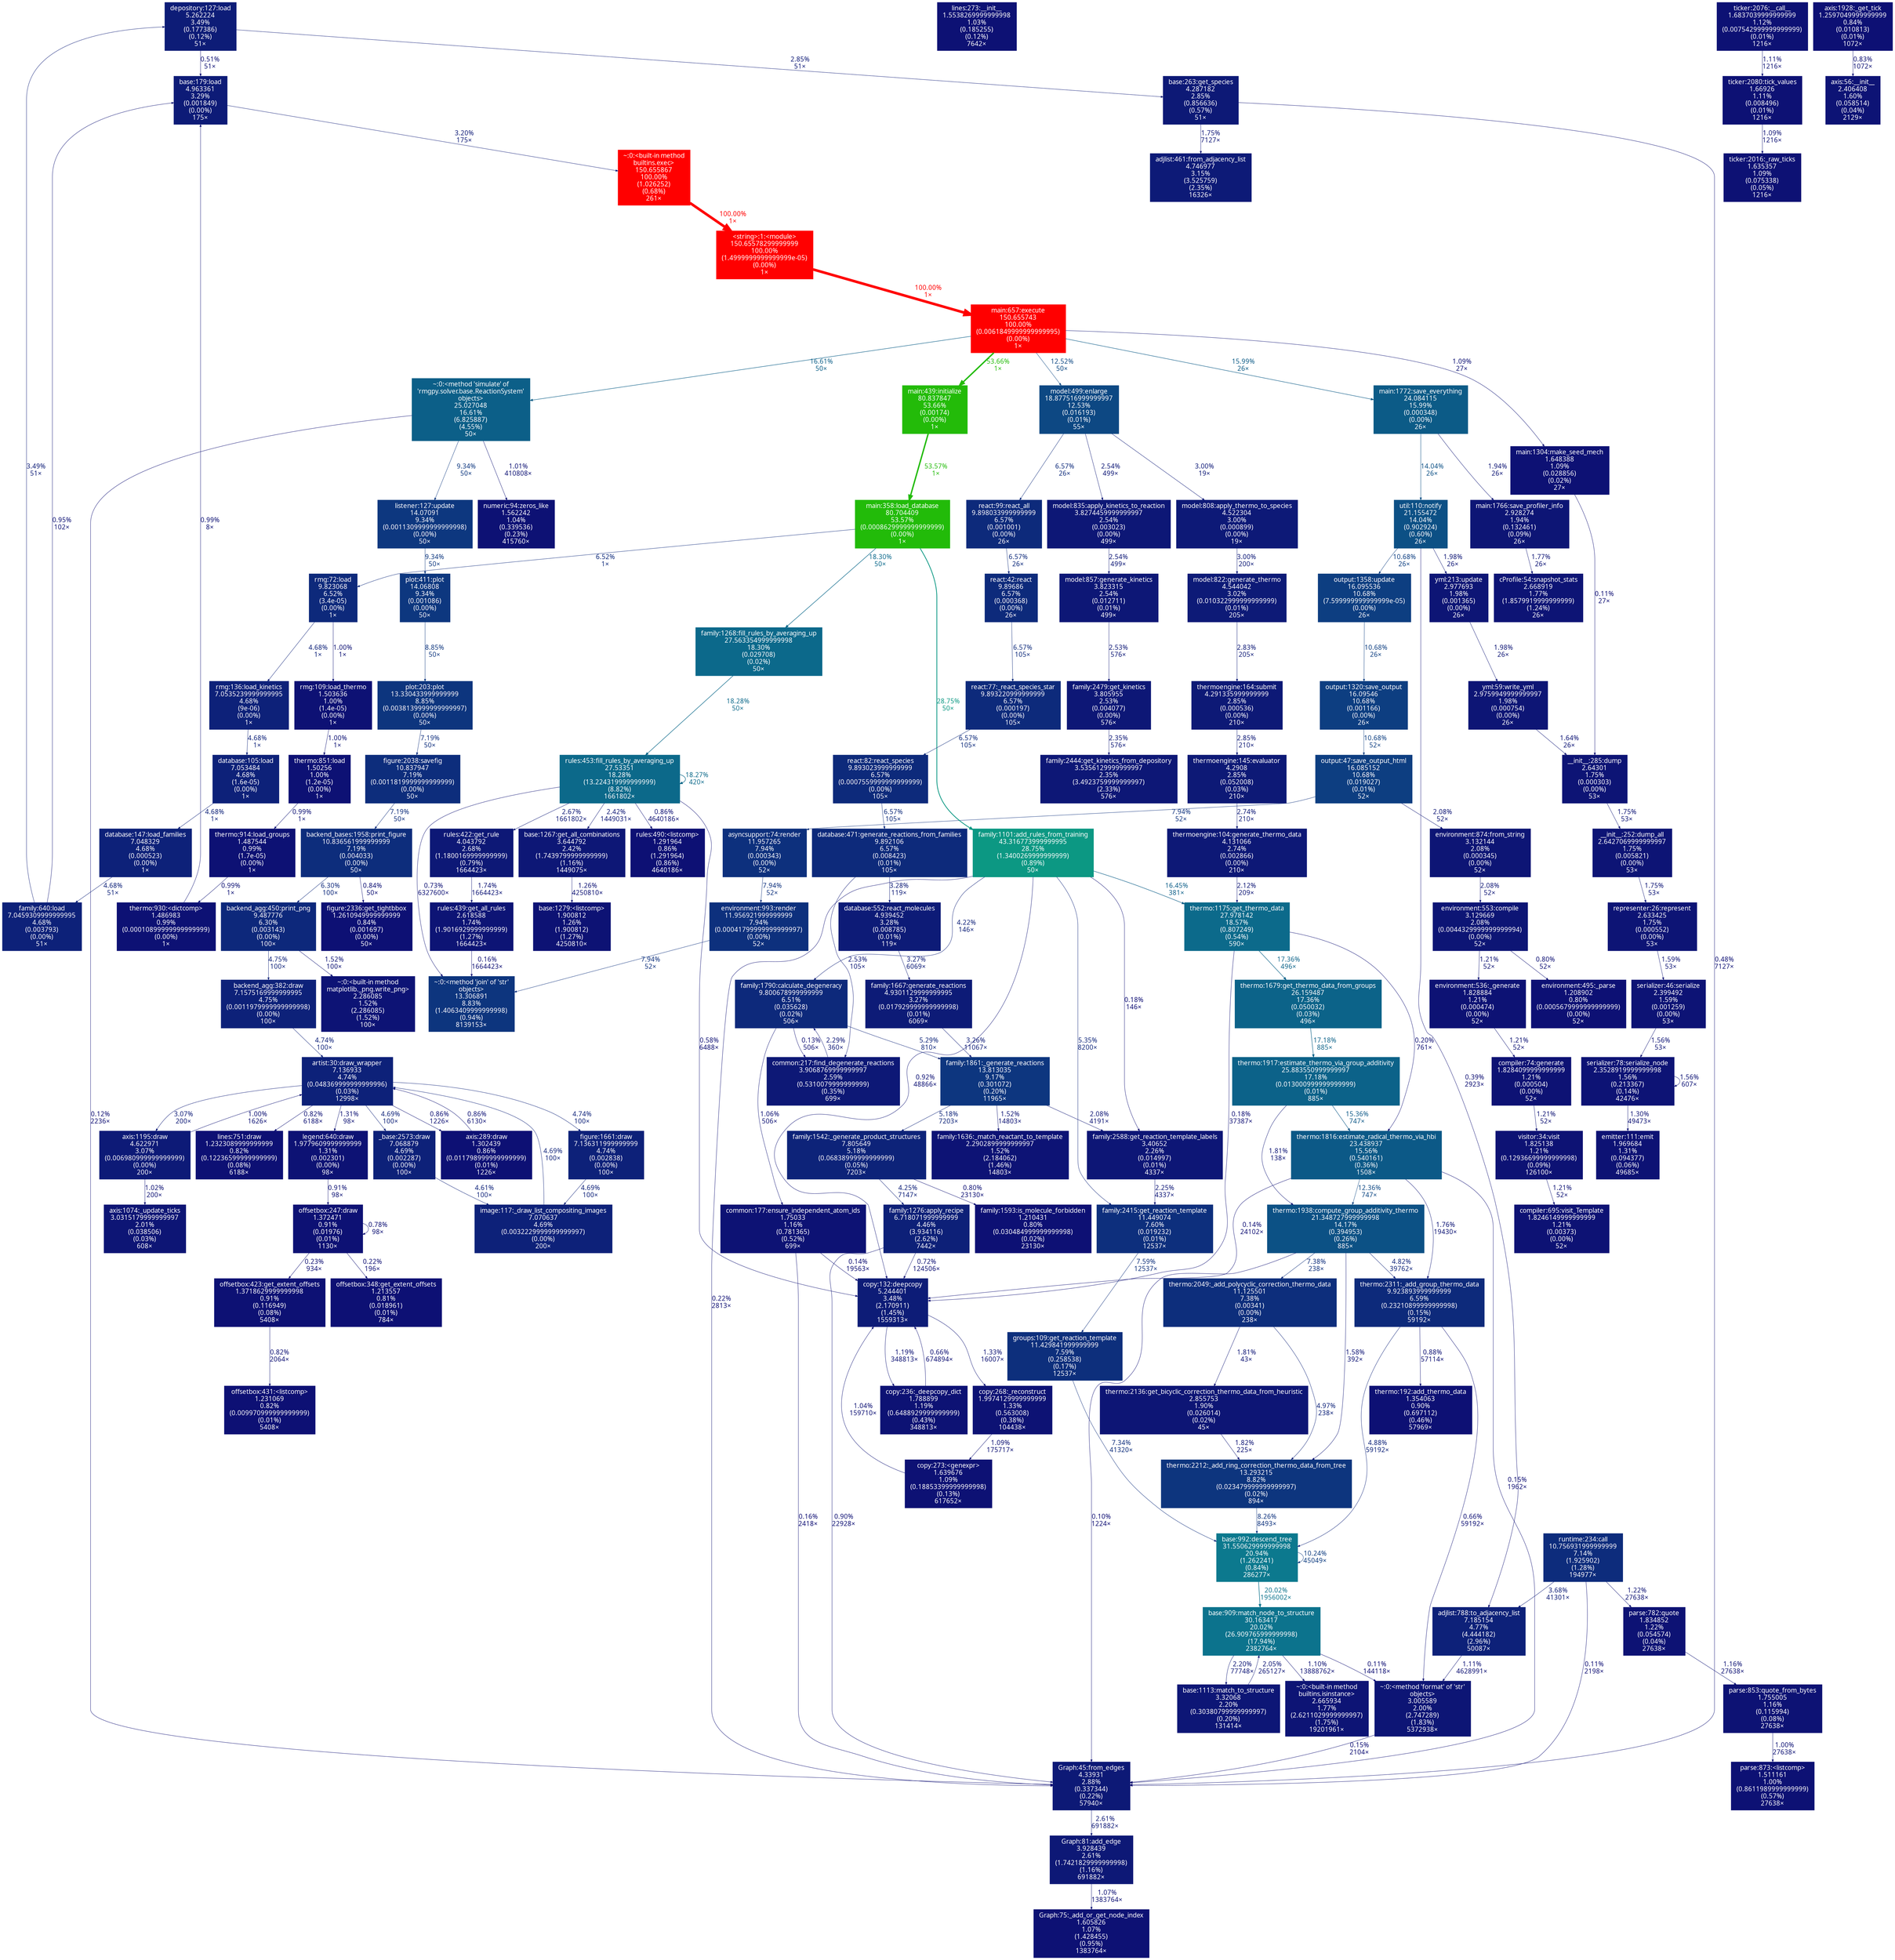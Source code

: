 digraph {
	graph [fontname=ArialMT, nodesep=0.125, ranksep=0.25];
	node [fontcolor=white, fontname=ArialMT, height=0, shape=box, style=filled, width=0];
	edge [fontname=ArialMT];
	8 [color="#0d357e", fontcolor="#ffffff", fontsize="10.00", label="thermo:2212:_add_ring_correction_thermo_data_from_tree\n13.293215\n8.82%\n(0.023479999999999997)\n(0.02%)\n894×", tooltip="/home/ampayne/RMG/RMG-Py/rmgpy/data/thermo.py"];
	8 -> 748 [arrowsize="0.35", color="#0d327d", fontcolor="#0d327d", fontsize="10.00", label="8.26%\n8493×", labeldistance="0.50", penwidth="0.50"];
	9 [color="#0d2a7b", fontcolor="#ffffff", fontsize="10.00", label="thermo:2311:_add_group_thermo_data\n9.923893999999999\n6.59%\n(0.23210899999999998)\n(0.15%)\n59192×", tooltip="/home/ampayne/RMG/RMG-Py/rmgpy/data/thermo.py"];
	9 -> 320 [arrowsize="0.35", color="#0d1074", fontcolor="#0d1074", fontsize="10.00", label="0.88%\n57114×", labeldistance="0.50", penwidth="0.50"];
	9 -> 748 [arrowsize="0.35", color="#0d2279", fontcolor="#0d2279", fontsize="10.00", label="4.88%\n59192×", labeldistance="0.50", penwidth="0.50"];
	9 -> 958 [arrowsize="0.35", color="#0d0f74", fontcolor="#0d0f74", fontsize="10.00", label="0.66%\n59192×", labeldistance="0.50", penwidth="0.50"];
	10 [color="#0d1c77", fontcolor="#ffffff", fontsize="10.00", label="depository:127:load\n5.262224\n3.49%\n(0.177386)\n(0.12%)\n51×", tooltip="/home/ampayne/RMG/RMG-Py/rmgpy/data/kinetics/depository.py"];
	10 -> 45 [arrowsize="0.35", color="#0d0f73", fontcolor="#0d0f73", fontsize="10.00", label="0.51%\n51×", labeldistance="0.50", penwidth="0.50"];
	10 -> 80 [arrowsize="0.35", color="#0d1976", fontcolor="#0d1976", fontsize="10.00", label="2.85%\n51×", labeldistance="0.50", penwidth="0.50"];
	12 [color="#0c9883", fontcolor="#ffffff", fontsize="10.00", label="family:1101:add_rules_from_training\n43.316773999999995\n28.75%\n(1.3400269999999999)\n(0.89%)\n50×", tooltip="/home/ampayne/RMG/RMG-Py/rmgpy/data/kinetics/family.py"];
	12 -> 387 [arrowsize="0.35", color="#0d1174", fontcolor="#0d1174", fontsize="10.00", label="0.92%\n48866×", labeldistance="0.50", penwidth="0.50"];
	12 -> 715 [arrowsize="0.41", color="#0c5e88", fontcolor="#0c5e88", fontsize="10.00", label="16.45%\n381×", labeldistance="0.66", penwidth="0.66"];
	12 -> 725 [arrowsize="0.35", color="#0d1f78", fontcolor="#0d1f78", fontsize="10.00", label="4.22%\n146×", labeldistance="0.50", penwidth="0.50"];
	12 -> 1097 [arrowsize="0.35", color="#0d0d73", fontcolor="#0d0d73", fontsize="10.00", label="0.18%\n146×", labeldistance="0.50", penwidth="0.50"];
	12 -> 2370 [arrowsize="0.35", color="#0d247a", fontcolor="#0d247a", fontsize="10.00", label="5.35%\n8200×", labeldistance="0.50", penwidth="0.50"];
	12 -> 2531 [arrowsize="0.35", color="#0d0e73", fontcolor="#0d0e73", fontsize="10.00", label="0.22%\n2813×", labeldistance="0.50", penwidth="0.50"];
	13 [color="#0d1776", fontcolor="#ffffff", fontsize="10.00", label="family:2444:get_kinetics_from_depository\n3.5356129999999997\n2.35%\n(3.4923759999999997)\n(2.33%)\n576×", tooltip="/home/ampayne/RMG/RMG-Py/rmgpy/data/kinetics/family.py"];
	21 [color="#0d2179", fontcolor="#ffffff", fontsize="10.00", label="family:640:load\n7.0459309999999995\n4.68%\n(0.003793)\n(0.00%)\n51×", tooltip="/home/ampayne/RMG/RMG-Py/rmgpy/data/kinetics/family.py"];
	21 -> 10 [arrowsize="0.35", color="#0d1c77", fontcolor="#0d1c77", fontsize="10.00", label="3.49%\n51×", labeldistance="0.50", penwidth="0.50"];
	21 -> 45 [arrowsize="0.35", color="#0d1174", fontcolor="#0d1174", fontsize="10.00", label="0.95%\n102×", labeldistance="0.50", penwidth="0.50"];
	27 [color="#0d1274", fontcolor="#ffffff", fontsize="10.00", label="compiler:74:generate\n1.8284099999999999\n1.21%\n(0.000504)\n(0.00%)\n52×", tooltip="/home/ampayne/anaconda2/envs/rmg_env/lib/python3.7/site-packages/jinja2/compiler.py"];
	27 -> 1194 [arrowsize="0.35", color="#0d1274", fontcolor="#0d1274", fontsize="10.00", label="1.21%\n52×", labeldistance="0.50", penwidth="0.50"];
	31 [color="#0d3e81", fontcolor="#ffffff", fontsize="10.00", label="output:47:save_output_html\n16.085152\n10.68%\n(0.019027)\n(0.01%)\n52×", tooltip="/home/ampayne/RMG/RMG-Py/rmgpy/rmg/output.py"];
	31 -> 1169 [arrowsize="0.35", color="#0d307d", fontcolor="#0d307d", fontsize="10.00", label="7.94%\n52×", labeldistance="0.50", penwidth="0.50"];
	31 -> 1314 [arrowsize="0.35", color="#0d1575", fontcolor="#0d1575", fontsize="10.00", label="2.08%\n52×", labeldistance="0.50", penwidth="0.50"];
	45 [color="#0d1b77", fontcolor="#ffffff", fontsize="10.00", label="base:179:load\n4.963361\n3.29%\n(0.001849)\n(0.00%)\n175×", tooltip="/home/ampayne/RMG/RMG-Py/rmgpy/data/base.py"];
	45 -> 347 [arrowsize="0.35", color="#0d1a77", fontcolor="#0d1a77", fontsize="10.00", label="3.20%\n175×", labeldistance="0.50", penwidth="0.50"];
	76 [color="#0d1575", fontcolor="#ffffff", fontsize="10.00", label="yml:59:write_yml\n2.9759949999999997\n1.98%\n(0.000754)\n(0.00%)\n26×", tooltip="/home/ampayne/RMG/RMG-Py/rmgpy/yml.py"];
	76 -> 2663 [arrowsize="0.35", color="#0d1475", fontcolor="#0d1475", fontsize="10.00", label="1.64%\n26×", labeldistance="0.50", penwidth="0.50"];
	80 [color="#0d1976", fontcolor="#ffffff", fontsize="10.00", label="base:263:get_species\n4.287182\n2.85%\n(0.856636)\n(0.57%)\n51×", tooltip="/home/ampayne/RMG/RMG-Py/rmgpy/data/base.py"];
	80 -> 150 [arrowsize="0.35", color="#0d1475", fontcolor="#0d1475", fontsize="10.00", label="1.75%\n7127×", labeldistance="0.50", penwidth="0.50"];
	80 -> 2531 [arrowsize="0.35", color="#0d0f73", fontcolor="#0d0f73", fontsize="10.00", label="0.48%\n7127×", labeldistance="0.50", penwidth="0.50"];
	83 [color="#0d1575", fontcolor="#ffffff", fontsize="10.00", label="main:1766:save_profiler_info\n2.928274\n1.94%\n(0.132461)\n(0.09%)\n26×", tooltip="/home/ampayne/RMG/RMG-Py/rmgpy/rmg/main.py"];
	83 -> 436 [arrowsize="0.35", color="#0d1475", fontcolor="#0d1475", fontsize="10.00", label="1.77%\n26×", labeldistance="0.50", penwidth="0.50"];
	86 [color="#0d1174", fontcolor="#ffffff", fontsize="10.00", label="main:1304:make_seed_mech\n1.648388\n1.09%\n(0.028856)\n(0.02%)\n27×", tooltip="/home/ampayne/RMG/RMG-Py/rmgpy/rmg/main.py"];
	86 -> 2663 [arrowsize="0.35", color="#0d0d73", fontcolor="#0d0d73", fontsize="10.00", label="0.11%\n27×", labeldistance="0.50", penwidth="0.50"];
	109 [color="#23bb09", fontcolor="#ffffff", fontsize="10.00", label="main:439:initialize\n80.837847\n53.66%\n(0.00174)\n(0.00%)\n1×", tooltip="/home/ampayne/RMG/RMG-Py/rmgpy/rmg/main.py"];
	109 -> 765 [arrowsize="0.73", color="#22bb09", fontcolor="#22bb09", fontsize="10.00", label="53.57%\n1×", labeldistance="2.14", penwidth="2.14"];
	110 [color="#0c5b87", fontcolor="#ffffff", fontsize="10.00", label="main:1772:save_everything\n24.084115\n15.99%\n(0.000348)\n(0.00%)\n26×", tooltip="/home/ampayne/RMG/RMG-Py/rmgpy/rmg/main.py"];
	110 -> 83 [arrowsize="0.35", color="#0d1575", fontcolor="#0d1575", fontsize="10.00", label="1.94%\n26×", labeldistance="0.50", penwidth="0.50"];
	110 -> 1475 [arrowsize="0.37", color="#0c5085", fontcolor="#0c5085", fontsize="10.00", label="14.04%\n26×", labeldistance="0.56", penwidth="0.56"];
	150 [color="#0d1a77", fontcolor="#ffffff", fontsize="10.00", label="adjlist:461:from_adjacency_list\n4.746977\n3.15%\n(3.525759)\n(2.35%)\n16326×", tooltip="/home/ampayne/RMG/RMG-Py/rmgpy/molecule/adjlist.py"];
	190 [color="#0d2179", fontcolor="#ffffff", fontsize="10.00", label="database:147:load_families\n7.048329\n4.68%\n(0.000523)\n(0.00%)\n1×", tooltip="/home/ampayne/RMG/RMG-Py/rmgpy/data/kinetics/database.py"];
	190 -> 21 [arrowsize="0.35", color="#0d2179", fontcolor="#0d2179", fontsize="10.00", label="4.68%\n51×", labeldistance="0.50", penwidth="0.50"];
	304 [color="#0d2f7c", fontcolor="#ffffff", fontsize="10.00", label="groups:109:get_reaction_template\n11.429841999999999\n7.59%\n(0.258538)\n(0.17%)\n12537×", tooltip="/home/ampayne/RMG/RMG-Py/rmgpy/data/kinetics/groups.py"];
	304 -> 748 [arrowsize="0.35", color="#0d2d7c", fontcolor="#0d2d7c", fontsize="10.00", label="7.34%\n41320×", labeldistance="0.50", penwidth="0.50"];
	318 [color="#0d2179", fontcolor="#ffffff", fontsize="10.00", label="image:117:_draw_list_compositing_images\n7.070637\n4.69%\n(0.0032229999999999997)\n(0.00%)\n200×", tooltip="/home/ampayne/anaconda2/envs/rmg_env/lib/python3.7/site-packages/matplotlib/image.py"];
	318 -> 1672 [arrowsize="0.35", color="#0d2179", fontcolor="#0d2179", fontsize="10.00", label="4.69%\n100×", labeldistance="0.50", penwidth="0.50"];
	320 [color="#0d1074", fontcolor="#ffffff", fontsize="10.00", label="thermo:192:add_thermo_data\n1.354063\n0.90%\n(0.697112)\n(0.46%)\n57969×", tooltip="/home/ampayne/RMG/RMG-Py/rmgpy/data/thermo.py"];
	322 [color="#0d2078", fontcolor="#ffffff", fontsize="10.00", label="family:1276:apply_recipe\n6.718071999999999\n4.46%\n(3.934116)\n(2.62%)\n7442×", tooltip="/home/ampayne/RMG/RMG-Py/rmgpy/data/kinetics/family.py"];
	322 -> 387 [arrowsize="0.35", color="#0d1074", fontcolor="#0d1074", fontsize="10.00", label="0.72%\n124506×", labeldistance="0.50", penwidth="0.50"];
	322 -> 2531 [arrowsize="0.35", color="#0d1074", fontcolor="#0d1074", fontsize="10.00", label="0.90%\n22928×", labeldistance="0.50", penwidth="0.50"];
	324 [color="#0d2179", fontcolor="#ffffff", fontsize="10.00", label="adjlist:788:to_adjacency_list\n7.185154\n4.77%\n(4.444182)\n(2.96%)\n50087×", tooltip="/home/ampayne/RMG/RMG-Py/rmgpy/molecule/adjlist.py"];
	324 -> 958 [arrowsize="0.35", color="#0d1174", fontcolor="#0d1174", fontsize="10.00", label="1.11%\n4628991×", labeldistance="0.50", penwidth="0.50"];
	330 [color="#ff0000", fontcolor="#ffffff", fontsize="10.00", label="main:657:execute\n150.655743\n100.00%\n(0.0061849999999999995)\n(0.00%)\n1×", tooltip="/home/ampayne/RMG/RMG-Py/rmgpy/rmg/main.py"];
	330 -> 86 [arrowsize="0.35", color="#0d1174", fontcolor="#0d1174", fontsize="10.00", label="1.09%\n27×", labeldistance="0.50", penwidth="0.50"];
	330 -> 109 [arrowsize="0.73", color="#23bb09", fontcolor="#23bb09", fontsize="10.00", label="53.66%\n1×", labeldistance="2.15", penwidth="2.15"];
	330 -> 110 [arrowsize="0.40", color="#0c5b87", fontcolor="#0c5b87", fontsize="10.00", label="15.99%\n26×", labeldistance="0.64", penwidth="0.64"];
	330 -> 553 [arrowsize="0.35", color="#0d4883", fontcolor="#0d4883", fontsize="10.00", label="12.52%\n50×", labeldistance="0.50", penwidth="0.50"];
	330 -> 1511 [arrowsize="0.41", color="#0c5f88", fontcolor="#0c5f88", fontsize="10.00", label="16.61%\n50×", labeldistance="0.66", penwidth="0.66"];
	347 [color="#ff0000", fontcolor="#ffffff", fontsize="10.00", label="~:0:<built-in method\nbuiltins.exec>\n150.655867\n100.00%\n(1.026252)\n(0.68%)\n261×", tooltip="~"];
	347 -> 1155 [arrowsize="1.00", color="#ff0000", fontcolor="#ff0000", fontsize="10.00", label="100.00%\n1×", labeldistance="4.00", penwidth="4.00"];
	353 [color="#0d2c7c", fontcolor="#ffffff", fontsize="10.00", label="runtime:234:call\n10.756931999999999\n7.14%\n(1.925902)\n(1.28%)\n194977×", tooltip="/home/ampayne/anaconda2/envs/rmg_env/lib/python3.7/site-packages/jinja2/runtime.py"];
	353 -> 324 [arrowsize="0.35", color="#0d1c77", fontcolor="#0d1c77", fontsize="10.00", label="3.68%\n41301×", labeldistance="0.50", penwidth="0.50"];
	353 -> 587 [arrowsize="0.35", color="#0d1274", fontcolor="#0d1274", fontsize="10.00", label="1.22%\n27638×", labeldistance="0.50", penwidth="0.50"];
	353 -> 2531 [arrowsize="0.35", color="#0d0d73", fontcolor="#0d0d73", fontsize="10.00", label="0.11%\n2198×", labeldistance="0.50", penwidth="0.50"];
	370 [color="#0d2d7c", fontcolor="#ffffff", fontsize="10.00", label="backend_bases:1958:print_figure\n10.836561999999999\n7.19%\n(0.004033)\n(0.00%)\n50×", tooltip="/home/ampayne/anaconda2/envs/rmg_env/lib/python3.7/site-packages/matplotlib/backend_bases.py"];
	370 -> 676 [arrowsize="0.35", color="#0d1074", fontcolor="#0d1074", fontsize="10.00", label="0.84%\n50×", labeldistance="0.50", penwidth="0.50"];
	370 -> 1355 [arrowsize="0.35", color="#0d287b", fontcolor="#0d287b", fontsize="10.00", label="6.30%\n100×", labeldistance="0.50", penwidth="0.50"];
	387 [color="#0d1c77", fontcolor="#ffffff", fontsize="10.00", label="copy:132:deepcopy\n5.244401\n3.48%\n(2.170911)\n(1.45%)\n1559313×", tooltip="/home/ampayne/anaconda2/envs/rmg_env/lib/python3.7/copy.py"];
	387 -> 414 [arrowsize="0.35", color="#0d1274", fontcolor="#0d1274", fontsize="10.00", label="1.33%\n16007×", labeldistance="0.50", penwidth="0.50"];
	387 -> 439 [arrowsize="0.35", color="#0d1274", fontcolor="#0d1274", fontsize="10.00", label="1.19%\n348813×", labeldistance="0.50", penwidth="0.50"];
	397 [color="#0d2179", fontcolor="#ffffff", fontsize="10.00", label="figure:1661:draw\n7.136311999999999\n4.74%\n(0.002838)\n(0.00%)\n100×", tooltip="/home/ampayne/anaconda2/envs/rmg_env/lib/python3.7/site-packages/matplotlib/figure.py"];
	397 -> 318 [arrowsize="0.35", color="#0d2179", fontcolor="#0d2179", fontsize="10.00", label="4.69%\n100×", labeldistance="0.50", penwidth="0.50"];
	406 [color="#0d1776", fontcolor="#ffffff", fontsize="10.00", label="model:835:apply_kinetics_to_reaction\n3.8274459999999997\n2.54%\n(0.003023)\n(0.00%)\n499×", tooltip="/home/ampayne/RMG/RMG-Py/rmgpy/rmg/model.py"];
	406 -> 407 [arrowsize="0.35", color="#0d1776", fontcolor="#0d1776", fontsize="10.00", label="2.54%\n499×", labeldistance="0.50", penwidth="0.50"];
	407 [color="#0d1776", fontcolor="#ffffff", fontsize="10.00", label="model:857:generate_kinetics\n3.823315\n2.54%\n(0.012711)\n(0.01%)\n499×", tooltip="/home/ampayne/RMG/RMG-Py/rmgpy/rmg/model.py"];
	407 -> 727 [arrowsize="0.35", color="#0d1776", fontcolor="#0d1776", fontsize="10.00", label="2.53%\n576×", labeldistance="0.50", penwidth="0.50"];
	414 [color="#0d1274", fontcolor="#ffffff", fontsize="10.00", label="copy:268:_reconstruct\n1.9974129999999999\n1.33%\n(0.563008)\n(0.38%)\n104438×", tooltip="/home/ampayne/anaconda2/envs/rmg_env/lib/python3.7/copy.py"];
	414 -> 2818 [arrowsize="0.35", color="#0d1174", fontcolor="#0d1174", fontsize="10.00", label="1.09%\n175717×", labeldistance="0.50", penwidth="0.50"];
	436 [color="#0d1475", fontcolor="#ffffff", fontsize="10.00", label="cProfile:54:snapshot_stats\n2.668919\n1.77%\n(1.8579919999999999)\n(1.24%)\n26×", tooltip="/home/ampayne/anaconda2/envs/rmg_env/lib/python3.7/cProfile.py"];
	439 [color="#0d1274", fontcolor="#ffffff", fontsize="10.00", label="copy:236:_deepcopy_dict\n1.788899\n1.19%\n(0.6488929999999999)\n(0.43%)\n348813×", tooltip="/home/ampayne/anaconda2/envs/rmg_env/lib/python3.7/copy.py"];
	439 -> 387 [arrowsize="0.35", color="#0d0f74", fontcolor="#0d0f74", fontsize="10.00", label="0.66%\n674894×", labeldistance="0.50", penwidth="0.50"];
	442 [color="#0d1475", fontcolor="#ffffff", fontsize="10.00", label="~:0:<built-in method\nbuiltins.isinstance>\n2.665934\n1.77%\n(2.6211029999999997)\n(1.75%)\n19201961×", tooltip="~"];
	444 [color="#0d1575", fontcolor="#ffffff", fontsize="10.00", label="environment:553:compile\n3.129669\n2.08%\n(0.0044329999999999994)\n(0.00%)\n52×", tooltip="/home/ampayne/anaconda2/envs/rmg_env/lib/python3.7/site-packages/jinja2/environment.py"];
	444 -> 1191 [arrowsize="0.35", color="#0d1074", fontcolor="#0d1074", fontsize="10.00", label="0.80%\n52×", labeldistance="0.50", penwidth="0.50"];
	444 -> 1199 [arrowsize="0.35", color="#0d1274", fontcolor="#0d1274", fontsize="10.00", label="1.21%\n52×", labeldistance="0.50", penwidth="0.50"];
	494 [color="#0d1174", fontcolor="#ffffff", fontsize="10.00", label="lines:273:__init__\n1.5538269999999998\n1.03%\n(0.185255)\n(0.12%)\n7642×", tooltip="/home/ampayne/anaconda2/envs/rmg_env/lib/python3.7/site-packages/matplotlib/lines.py"];
	495 [color="#0d1074", fontcolor="#ffffff", fontsize="10.00", label="lines:751:draw\n1.2323089999999999\n0.82%\n(0.12236599999999999)\n(0.08%)\n6188×", tooltip="/home/ampayne/anaconda2/envs/rmg_env/lib/python3.7/site-packages/matplotlib/lines.py"];
	523 [color="#0c5987", fontcolor="#ffffff", fontsize="10.00", label="thermo:1816:estimate_radical_thermo_via_hbi\n23.438937\n15.56%\n(0.540161)\n(0.36%)\n1508×", tooltip="/home/ampayne/RMG/RMG-Py/rmgpy/data/thermo.py"];
	523 -> 9 [arrowsize="0.35", color="#0d1475", fontcolor="#0d1475", fontsize="10.00", label="1.76%\n19430×", labeldistance="0.50", penwidth="0.50"];
	523 -> 387 [arrowsize="0.35", color="#0d0d73", fontcolor="#0d0d73", fontsize="10.00", label="0.14%\n24102×", labeldistance="0.50", penwidth="0.50"];
	523 -> 2346 [arrowsize="0.35", color="#0d4783", fontcolor="#0d4783", fontsize="10.00", label="12.36%\n747×", labeldistance="0.50", penwidth="0.50"];
	523 -> 2531 [arrowsize="0.35", color="#0d0d73", fontcolor="#0d0d73", fontsize="10.00", label="0.15%\n1962×", labeldistance="0.50", penwidth="0.50"];
	530 [color="#0d1375", fontcolor="#ffffff", fontsize="10.00", label="family:1636:_match_reactant_to_template\n2.2902899999999997\n1.52%\n(2.184062)\n(1.46%)\n14803×", tooltip="/home/ampayne/RMG/RMG-Py/rmgpy/data/kinetics/family.py"];
	532 [color="#0d367f", fontcolor="#ffffff", fontsize="10.00", label="family:1861:_generate_reactions\n13.813035\n9.17%\n(0.301072)\n(0.20%)\n11965×", tooltip="/home/ampayne/RMG/RMG-Py/rmgpy/data/kinetics/family.py"];
	532 -> 530 [arrowsize="0.35", color="#0d1375", fontcolor="#0d1375", fontsize="10.00", label="1.52%\n14803×", labeldistance="0.50", penwidth="0.50"];
	532 -> 1051 [arrowsize="0.35", color="#0d2379", fontcolor="#0d2379", fontsize="10.00", label="5.18%\n7203×", labeldistance="0.50", penwidth="0.50"];
	532 -> 1097 [arrowsize="0.35", color="#0d1575", fontcolor="#0d1575", fontsize="10.00", label="2.08%\n4191×", labeldistance="0.50", penwidth="0.50"];
	535 [color="#0d2a7b", fontcolor="#ffffff", fontsize="10.00", label="database:471:generate_reactions_from_families\n9.892106\n6.57%\n(0.008423)\n(0.01%)\n105×", tooltip="/home/ampayne/RMG/RMG-Py/rmgpy/data/kinetics/database.py"];
	535 -> 733 [arrowsize="0.35", color="#0d1776", fontcolor="#0d1776", fontsize="10.00", label="2.53%\n105×", labeldistance="0.50", penwidth="0.50"];
	535 -> 1053 [arrowsize="0.35", color="#0d1b77", fontcolor="#0d1b77", fontsize="10.00", label="3.28%\n119×", labeldistance="0.50", penwidth="0.50"];
	540 [color="#0c738d", fontcolor="#ffffff", fontsize="10.00", label="base:909:match_node_to_structure\n30.163417\n20.02%\n(26.909765999999998)\n(17.94%)\n2382764×", tooltip="/home/ampayne/RMG/RMG-Py/rmgpy/data/base.py"];
	540 -> 442 [arrowsize="0.35", color="#0d1174", fontcolor="#0d1174", fontsize="10.00", label="1.10%\n13888762×", labeldistance="0.50", penwidth="0.50"];
	540 -> 541 [arrowsize="0.35", color="#0d1676", fontcolor="#0d1676", fontsize="10.00", label="2.20%\n77748×", labeldistance="0.50", penwidth="0.50"];
	540 -> 958 [arrowsize="0.35", color="#0d0d73", fontcolor="#0d0d73", fontsize="10.00", label="0.11%\n144118×", labeldistance="0.50", penwidth="0.50"];
	541 [color="#0d1676", fontcolor="#ffffff", fontsize="10.00", label="base:1113:match_to_structure\n3.32068\n2.20%\n(0.30380799999999997)\n(0.20%)\n131414×", tooltip="/home/ampayne/RMG/RMG-Py/rmgpy/data/base.py"];
	541 -> 540 [arrowsize="0.35", color="#0d1575", fontcolor="#0d1575", fontsize="10.00", label="2.05%\n265127×", labeldistance="0.50", penwidth="0.50"];
	553 [color="#0d4883", fontcolor="#ffffff", fontsize="10.00", label="model:499:enlarge\n18.877516999999997\n12.53%\n(0.016193)\n(0.01%)\n55×", tooltip="/home/ampayne/RMG/RMG-Py/rmgpy/rmg/model.py"];
	553 -> 406 [arrowsize="0.35", color="#0d1776", fontcolor="#0d1776", fontsize="10.00", label="2.54%\n499×", labeldistance="0.50", penwidth="0.50"];
	553 -> 1092 [arrowsize="0.35", color="#0d2a7b", fontcolor="#0d2a7b", fontsize="10.00", label="6.57%\n26×", labeldistance="0.50", penwidth="0.50"];
	553 -> 1469 [arrowsize="0.35", color="#0d1977", fontcolor="#0d1977", fontsize="10.00", label="3.00%\n19×", labeldistance="0.50", penwidth="0.50"];
	577 [color="#0d1375", fontcolor="#ffffff", fontsize="10.00", label="serializer:78:serialize_node\n2.3528919999999998\n1.56%\n(0.213367)\n(0.14%)\n42476×", tooltip="/home/ampayne/anaconda2/envs/rmg_env/lib/python3.7/site-packages/yaml/serializer.py"];
	577 -> 577 [arrowsize="0.35", color="#0d1375", fontcolor="#0d1375", fontsize="10.00", label="1.56%\n607×", labeldistance="0.50", penwidth="0.50"];
	577 -> 1107 [arrowsize="0.35", color="#0d1274", fontcolor="#0d1274", fontsize="10.00", label="1.30%\n49473×", labeldistance="0.50", penwidth="0.50"];
	587 [color="#0d1274", fontcolor="#ffffff", fontsize="10.00", label="parse:782:quote\n1.834852\n1.22%\n(0.054574)\n(0.04%)\n27638×", tooltip="/home/ampayne/anaconda2/envs/rmg_env/lib/python3.7/urllib/parse.py"];
	587 -> 588 [arrowsize="0.35", color="#0d1274", fontcolor="#0d1274", fontsize="10.00", label="1.16%\n27638×", labeldistance="0.50", penwidth="0.50"];
	588 [color="#0d1274", fontcolor="#ffffff", fontsize="10.00", label="parse:853:quote_from_bytes\n1.755005\n1.16%\n(0.115994)\n(0.08%)\n27638×", tooltip="/home/ampayne/anaconda2/envs/rmg_env/lib/python3.7/urllib/parse.py"];
	588 -> 1013 [arrowsize="0.35", color="#0d1174", fontcolor="#0d1174", fontsize="10.00", label="1.00%\n27638×", labeldistance="0.50", penwidth="0.50"];
	643 [color="#0d1575", fontcolor="#ffffff", fontsize="10.00", label="yml:213:update\n2.977693\n1.98%\n(0.001365)\n(0.00%)\n26×", tooltip="/home/ampayne/RMG/RMG-Py/rmgpy/yml.py"];
	643 -> 76 [arrowsize="0.35", color="#0d1575", fontcolor="#0d1575", fontsize="10.00", label="1.98%\n26×", labeldistance="0.50", penwidth="0.50"];
	666 [color="#0d1575", fontcolor="#ffffff", fontsize="10.00", label="axis:1074:_update_ticks\n3.0315179999999997\n2.01%\n(0.038506)\n(0.03%)\n608×", tooltip="/home/ampayne/anaconda2/envs/rmg_env/lib/python3.7/site-packages/matplotlib/axis.py"];
	676 [color="#0d1074", fontcolor="#ffffff", fontsize="10.00", label="figure:2336:get_tightbbox\n1.2610949999999999\n0.84%\n(0.001697)\n(0.00%)\n50×", tooltip="/home/ampayne/anaconda2/envs/rmg_env/lib/python3.7/site-packages/matplotlib/figure.py"];
	680 [color="#0d377f", fontcolor="#ffffff", fontsize="10.00", label="listener:127:update\n14.07091\n9.34%\n(0.0011309999999999998)\n(0.00%)\n50×", tooltip="/home/ampayne/RMG/RMG-Py/rmgpy/rmg/listener.py"];
	680 -> 1137 [arrowsize="0.35", color="#0d377f", fontcolor="#0d377f", fontsize="10.00", label="9.34%\n50×", labeldistance="0.50", penwidth="0.50"];
	682 [color="#0d357e", fontcolor="#ffffff", fontsize="10.00", label="plot:203:plot\n13.330433999999999\n8.85%\n(0.0038139999999999997)\n(0.00%)\n50×", tooltip="/home/ampayne/RMG/RMG-Py/rmgpy/tools/plot.py"];
	682 -> 1030 [arrowsize="0.35", color="#0d2d7c", fontcolor="#0d2d7c", fontsize="10.00", label="7.19%\n50×", labeldistance="0.50", penwidth="0.50"];
	715 [color="#0c6a8b", fontcolor="#ffffff", fontsize="10.00", label="thermo:1175:get_thermo_data\n27.978142\n18.57%\n(0.807249)\n(0.54%)\n590×", tooltip="/home/ampayne/RMG/RMG-Py/rmgpy/data/thermo.py"];
	715 -> 387 [arrowsize="0.35", color="#0d0d73", fontcolor="#0d0d73", fontsize="10.00", label="0.18%\n37387×", labeldistance="0.50", penwidth="0.50"];
	715 -> 523 [arrowsize="0.35", color="#0d0e73", fontcolor="#0d0e73", fontsize="10.00", label="0.20%\n761×", labeldistance="0.50", penwidth="0.50"];
	715 -> 1094 [arrowsize="0.42", color="#0c6389", fontcolor="#0c6389", fontsize="10.00", label="17.36%\n496×", labeldistance="0.69", penwidth="0.69"];
	720 [color="#0d1876", fontcolor="#ffffff", fontsize="10.00", label="rules:422:get_rule\n4.043792\n2.68%\n(1.1800169999999999)\n(0.79%)\n1664423×", tooltip="/home/ampayne/RMG/RMG-Py/rmgpy/data/kinetics/rules.py"];
	720 -> 882 [arrowsize="0.35", color="#0d1475", fontcolor="#0d1475", fontsize="10.00", label="1.74%\n1664423×", labeldistance="0.50", penwidth="0.50"];
	721 [color="#0c698a", fontcolor="#ffffff", fontsize="10.00", label="rules:453:fill_rules_by_averaging_up\n27.53351\n18.28%\n(13.224319999999999)\n(8.82%)\n1661802×", tooltip="/home/ampayne/RMG/RMG-Py/rmgpy/data/kinetics/rules.py"];
	721 -> 387 [arrowsize="0.35", color="#0d0f73", fontcolor="#0d0f73", fontsize="10.00", label="0.58%\n6488×", labeldistance="0.50", penwidth="0.50"];
	721 -> 720 [arrowsize="0.35", color="#0d1876", fontcolor="#0d1876", fontsize="10.00", label="2.67%\n1661802×", labeldistance="0.50", penwidth="0.50"];
	721 -> 721 [arrowsize="0.43", color="#0c698a", fontcolor="#0c698a", fontsize="10.00", label="18.27%\n420×", labeldistance="0.73", penwidth="0.73"];
	721 -> 877 [arrowsize="0.35", color="#0d1074", fontcolor="#0d1074", fontsize="10.00", label="0.73%\n6327600×", labeldistance="0.50", penwidth="0.50"];
	721 -> 2379 [arrowsize="0.35", color="#0d1074", fontcolor="#0d1074", fontsize="10.00", label="0.86%\n4640186×", labeldistance="0.50", penwidth="0.50"];
	721 -> 2553 [arrowsize="0.35", color="#0d1776", fontcolor="#0d1776", fontsize="10.00", label="2.42%\n1449031×", labeldistance="0.50", penwidth="0.50"];
	725 [color="#0d297b", fontcolor="#ffffff", fontsize="10.00", label="family:1790:calculate_degeneracy\n9.800678999999999\n6.51%\n(0.035628)\n(0.02%)\n506×", tooltip="/home/ampayne/RMG/RMG-Py/rmgpy/data/kinetics/family.py"];
	725 -> 532 [arrowsize="0.35", color="#0d247a", fontcolor="#0d247a", fontsize="10.00", label="5.29%\n810×", labeldistance="0.50", penwidth="0.50"];
	725 -> 732 [arrowsize="0.35", color="#0d1174", fontcolor="#0d1174", fontsize="10.00", label="1.06%\n506×", labeldistance="0.50", penwidth="0.50"];
	725 -> 733 [arrowsize="0.35", color="#0d0d73", fontcolor="#0d0d73", fontsize="10.00", label="0.13%\n506×", labeldistance="0.50", penwidth="0.50"];
	727 [color="#0d1776", fontcolor="#ffffff", fontsize="10.00", label="family:2479:get_kinetics\n3.805955\n2.53%\n(0.004077)\n(0.00%)\n576×", tooltip="/home/ampayne/RMG/RMG-Py/rmgpy/data/kinetics/family.py"];
	727 -> 13 [arrowsize="0.35", color="#0d1776", fontcolor="#0d1776", fontsize="10.00", label="2.35%\n576×", labeldistance="0.50", penwidth="0.50"];
	732 [color="#0d1274", fontcolor="#ffffff", fontsize="10.00", label="common:177:ensure_independent_atom_ids\n1.75033\n1.16%\n(0.781365)\n(0.52%)\n699×", tooltip="/home/ampayne/RMG/RMG-Py/rmgpy/data/kinetics/common.py"];
	732 -> 387 [arrowsize="0.35", color="#0d0d73", fontcolor="#0d0d73", fontsize="10.00", label="0.14%\n19563×", labeldistance="0.50", penwidth="0.50"];
	732 -> 2531 [arrowsize="0.35", color="#0d0d73", fontcolor="#0d0d73", fontsize="10.00", label="0.16%\n2418×", labeldistance="0.50", penwidth="0.50"];
	733 [color="#0d1876", fontcolor="#ffffff", fontsize="10.00", label="common:217:find_degenerate_reactions\n3.9068769999999997\n2.59%\n(0.5310079999999999)\n(0.35%)\n699×", tooltip="/home/ampayne/RMG/RMG-Py/rmgpy/data/kinetics/common.py"];
	733 -> 725 [arrowsize="0.35", color="#0d1676", fontcolor="#0d1676", fontsize="10.00", label="2.29%\n360×", labeldistance="0.50", penwidth="0.50"];
	742 [color="#0d1174", fontcolor="#ffffff", fontsize="10.00", label="Graph:75:_add_or_get_node_index\n1.605826\n1.07%\n(1.428455)\n(0.95%)\n1383764×", tooltip="/home/ampayne/anaconda2/envs/rmg_env/lib/python3.7/site-packages/py_rdl/Graph.py"];
	748 [color="#0c798e", fontcolor="#ffffff", fontsize="10.00", label="base:992:descend_tree\n31.550629999999998\n20.94%\n(1.262241)\n(0.84%)\n286277×", tooltip="/home/ampayne/RMG/RMG-Py/rmgpy/data/base.py"];
	748 -> 540 [arrowsize="0.45", color="#0c738d", fontcolor="#0c738d", fontsize="10.00", label="20.02%\n1956002×", labeldistance="0.80", penwidth="0.80"];
	748 -> 748 [arrowsize="0.35", color="#0d3c80", fontcolor="#0d3c80", fontsize="10.00", label="10.24%\n45049×", labeldistance="0.50", penwidth="0.50"];
	765 [color="#22bb09", fontcolor="#ffffff", fontsize="10.00", label="main:358:load_database\n80.704409\n53.57%\n(0.0008629999999999999)\n(0.00%)\n1×", tooltip="/home/ampayne/RMG/RMG-Py/rmgpy/rmg/main.py"];
	765 -> 12 [arrowsize="0.54", color="#0c9883", fontcolor="#0c9883", fontsize="10.00", label="28.75%\n50×", labeldistance="1.15", penwidth="1.15"];
	765 -> 2382 [arrowsize="0.43", color="#0c698b", fontcolor="#0c698b", fontsize="10.00", label="18.30%\n50×", labeldistance="0.73", penwidth="0.73"];
	765 -> 2538 [arrowsize="0.35", color="#0d297b", fontcolor="#0d297b", fontsize="10.00", label="6.52%\n1×", labeldistance="0.50", penwidth="0.50"];
	801 [color="#0d1174", fontcolor="#ffffff", fontsize="10.00", label="offsetbox:423:get_extent_offsets\n1.3718629999999998\n0.91%\n(0.116949)\n(0.08%)\n5408×", tooltip="/home/ampayne/anaconda2/envs/rmg_env/lib/python3.7/site-packages/matplotlib/offsetbox.py"];
	801 -> 1842 [arrowsize="0.35", color="#0d1074", fontcolor="#0d1074", fontsize="10.00", label="0.82%\n2064×", labeldistance="0.50", penwidth="0.50"];
	805 [color="#0d1174", fontcolor="#ffffff", fontsize="10.00", label="ticker:2016:_raw_ticks\n1.635357\n1.09%\n(0.075338)\n(0.05%)\n1216×", tooltip="/home/ampayne/anaconda2/envs/rmg_env/lib/python3.7/site-packages/matplotlib/ticker.py"];
	808 [color="#0d1876", fontcolor="#ffffff", fontsize="10.00", label="Graph:81:add_edge\n3.928439\n2.61%\n(1.7421829999999998)\n(1.16%)\n691882×", tooltip="/home/ampayne/anaconda2/envs/rmg_env/lib/python3.7/site-packages/py_rdl/Graph.py"];
	808 -> 742 [arrowsize="0.35", color="#0d1174", fontcolor="#0d1174", fontsize="10.00", label="1.07%\n1383764×", labeldistance="0.50", penwidth="0.50"];
	845 [color="#0d2179", fontcolor="#ffffff", fontsize="10.00", label="_base:2573:draw\n7.068879\n4.69%\n(0.002287)\n(0.00%)\n100×", tooltip="/home/ampayne/anaconda2/envs/rmg_env/lib/python3.7/site-packages/matplotlib/axes/_base.py"];
	845 -> 318 [arrowsize="0.35", color="#0d2179", fontcolor="#0d2179", fontsize="10.00", label="4.61%\n100×", labeldistance="0.50", penwidth="0.50"];
	877 [color="#0d357e", fontcolor="#ffffff", fontsize="10.00", label="~:0:<method 'join' of 'str'\nobjects>\n13.306891\n8.83%\n(1.4063409999999998)\n(0.94%)\n8139153×", tooltip="~"];
	878 [color="#0d307d", fontcolor="#ffffff", fontsize="10.00", label="environment:993:render\n11.956921999999999\n7.94%\n(0.00041799999999999997)\n(0.00%)\n52×", tooltip="/home/ampayne/anaconda2/envs/rmg_env/lib/python3.7/site-packages/jinja2/environment.py"];
	878 -> 877 [arrowsize="0.35", color="#0d307d", fontcolor="#0d307d", fontsize="10.00", label="7.94%\n52×", labeldistance="0.50", penwidth="0.50"];
	881 [color="#0d1274", fontcolor="#ffffff", fontsize="10.00", label="compiler:695:visit_Template\n1.8246149999999999\n1.21%\n(0.00373)\n(0.00%)\n52×", tooltip="/home/ampayne/anaconda2/envs/rmg_env/lib/python3.7/site-packages/jinja2/compiler.py"];
	882 [color="#0d1475", fontcolor="#ffffff", fontsize="10.00", label="rules:439:get_all_rules\n2.618588\n1.74%\n(1.9016929999999999)\n(1.27%)\n1664423×", tooltip="/home/ampayne/RMG/RMG-Py/rmgpy/data/kinetics/rules.py"];
	882 -> 877 [arrowsize="0.35", color="#0d0d73", fontcolor="#0d0d73", fontsize="10.00", label="0.16%\n1664423×", labeldistance="0.50", penwidth="0.50"];
	904 [color="#0d1375", fontcolor="#ffffff", fontsize="10.00", label="axis:56:__init__\n2.406408\n1.60%\n(0.058514)\n(0.04%)\n2129×", tooltip="/home/ampayne/anaconda2/envs/rmg_env/lib/python3.7/site-packages/matplotlib/axis.py"];
	958 [color="#0d1575", fontcolor="#ffffff", fontsize="10.00", label="~:0:<method 'format' of 'str'\nobjects>\n3.005589\n2.00%\n(2.747289)\n(1.83%)\n5372938×", tooltip="~"];
	958 -> 2531 [arrowsize="0.35", color="#0d0d73", fontcolor="#0d0d73", fontsize="10.00", label="0.15%\n2104×", labeldistance="0.50", penwidth="0.50"];
	961 [color="#0d2a7b", fontcolor="#ffffff", fontsize="10.00", label="react:42:react\n9.89686\n6.57%\n(0.000368)\n(0.00%)\n26×", tooltip="/home/ampayne/RMG/RMG-Py/rmgpy/rmg/react.py"];
	961 -> 2298 [arrowsize="0.35", color="#0d2a7b", fontcolor="#0d2a7b", fontsize="10.00", label="6.57%\n105×", labeldistance="0.50", penwidth="0.50"];
	964 [color="#0d1174", fontcolor="#ffffff", fontsize="10.00", label="thermo:914:load_groups\n1.487544\n0.99%\n(1.7e-05)\n(0.00%)\n1×", tooltip="/home/ampayne/RMG/RMG-Py/rmgpy/data/thermo.py"];
	964 -> 2330 [arrowsize="0.35", color="#0d1174", fontcolor="#0d1174", fontsize="10.00", label="0.99%\n1×", labeldistance="0.50", penwidth="0.50"];
	971 [color="#0d1a77", fontcolor="#ffffff", fontsize="10.00", label="model:822:generate_thermo\n4.544042\n3.02%\n(0.010322999999999999)\n(0.01%)\n205×", tooltip="/home/ampayne/RMG/RMG-Py/rmgpy/rmg/model.py"];
	971 -> 2301 [arrowsize="0.35", color="#0d1976", fontcolor="#0d1976", fontsize="10.00", label="2.83%\n205×", labeldistance="0.50", penwidth="0.50"];
	1013 [color="#0d1174", fontcolor="#ffffff", fontsize="10.00", label="parse:873:<listcomp>\n1.511161\n1.00%\n(0.8611989999999999)\n(0.57%)\n27638×", tooltip="/home/ampayne/anaconda2/envs/rmg_env/lib/python3.7/urllib/parse.py"];
	1030 [color="#0d2d7c", fontcolor="#ffffff", fontsize="10.00", label="figure:2038:savefig\n10.837947\n7.19%\n(0.0011819999999999999)\n(0.00%)\n50×", tooltip="/home/ampayne/anaconda2/envs/rmg_env/lib/python3.7/site-packages/matplotlib/figure.py"];
	1030 -> 370 [arrowsize="0.35", color="#0d2d7c", fontcolor="#0d2d7c", fontsize="10.00", label="7.19%\n50×", labeldistance="0.50", penwidth="0.50"];
	1051 [color="#0d2379", fontcolor="#ffffff", fontsize="10.00", label="family:1542:_generate_product_structures\n7.805649\n5.18%\n(0.06838999999999999)\n(0.05%)\n7203×", tooltip="/home/ampayne/RMG/RMG-Py/rmgpy/data/kinetics/family.py"];
	1051 -> 322 [arrowsize="0.35", color="#0d1f78", fontcolor="#0d1f78", fontsize="10.00", label="4.25%\n7147×", labeldistance="0.50", penwidth="0.50"];
	1051 -> 2424 [arrowsize="0.35", color="#0d1074", fontcolor="#0d1074", fontsize="10.00", label="0.80%\n23130×", labeldistance="0.50", penwidth="0.50"];
	1053 [color="#0d1b77", fontcolor="#ffffff", fontsize="10.00", label="database:552:react_molecules\n4.939452\n3.28%\n(0.008785)\n(0.01%)\n119×", tooltip="/home/ampayne/RMG/RMG-Py/rmgpy/data/kinetics/database.py"];
	1053 -> 1125 [arrowsize="0.35", color="#0d1b77", fontcolor="#0d1b77", fontsize="10.00", label="3.27%\n6069×", labeldistance="0.50", penwidth="0.50"];
	1092 [color="#0d2a7b", fontcolor="#ffffff", fontsize="10.00", label="react:99:react_all\n9.898033999999999\n6.57%\n(0.001001)\n(0.00%)\n26×", tooltip="/home/ampayne/RMG/RMG-Py/rmgpy/rmg/react.py"];
	1092 -> 961 [arrowsize="0.35", color="#0d2a7b", fontcolor="#0d2a7b", fontsize="10.00", label="6.57%\n26×", labeldistance="0.50", penwidth="0.50"];
	1094 [color="#0c6389", fontcolor="#ffffff", fontsize="10.00", label="thermo:1679:get_thermo_data_from_groups\n26.159487\n17.36%\n(0.050032)\n(0.03%)\n496×", tooltip="/home/ampayne/RMG/RMG-Py/rmgpy/data/thermo.py"];
	1094 -> 2345 [arrowsize="0.41", color="#0c6289", fontcolor="#0c6289", fontsize="10.00", label="17.18%\n885×", labeldistance="0.69", penwidth="0.69"];
	1097 [color="#0d1676", fontcolor="#ffffff", fontsize="10.00", label="family:2588:get_reaction_template_labels\n3.40652\n2.26%\n(0.014997)\n(0.01%)\n4337×", tooltip="/home/ampayne/RMG/RMG-Py/rmgpy/data/kinetics/family.py"];
	1097 -> 2370 [arrowsize="0.35", color="#0d1676", fontcolor="#0d1676", fontsize="10.00", label="2.25%\n4337×", labeldistance="0.50", penwidth="0.50"];
	1107 [color="#0d1274", fontcolor="#ffffff", fontsize="10.00", label="emitter:111:emit\n1.969684\n1.31%\n(0.094377)\n(0.06%)\n49685×", tooltip="/home/ampayne/anaconda2/envs/rmg_env/lib/python3.7/site-packages/yaml/emitter.py"];
	1125 [color="#0d1b77", fontcolor="#ffffff", fontsize="10.00", label="family:1667:generate_reactions\n4.9301129999999995\n3.27%\n(0.017929999999999998)\n(0.01%)\n6069×", tooltip="/home/ampayne/RMG/RMG-Py/rmgpy/data/kinetics/family.py"];
	1125 -> 532 [arrowsize="0.35", color="#0d1b77", fontcolor="#0d1b77", fontsize="10.00", label="3.26%\n11067×", labeldistance="0.50", penwidth="0.50"];
	1137 [color="#0d377f", fontcolor="#ffffff", fontsize="10.00", label="plot:411:plot\n14.06808\n9.34%\n(0.001086)\n(0.00%)\n50×", tooltip="/home/ampayne/RMG/RMG-Py/rmgpy/tools/plot.py"];
	1137 -> 682 [arrowsize="0.35", color="#0d357e", fontcolor="#0d357e", fontsize="10.00", label="8.85%\n50×", labeldistance="0.50", penwidth="0.50"];
	1155 [color="#ff0000", fontcolor="#ffffff", fontsize="10.00", label="<string>:1:<module>\n150.65578299999999\n100.00%\n(1.4999999999999999e-05)\n(0.00%)\n1×", tooltip="<string>"];
	1155 -> 330 [arrowsize="1.00", color="#ff0000", fontcolor="#ff0000", fontsize="10.00", label="100.00%\n1×", labeldistance="4.00", penwidth="4.00"];
	1169 [color="#0d307d", fontcolor="#ffffff", fontsize="10.00", label="asyncsupport:74:render\n11.957265\n7.94%\n(0.000343)\n(0.00%)\n52×", tooltip="/home/ampayne/anaconda2/envs/rmg_env/lib/python3.7/site-packages/jinja2/asyncsupport.py"];
	1169 -> 878 [arrowsize="0.35", color="#0d307d", fontcolor="#0d307d", fontsize="10.00", label="7.94%\n52×", labeldistance="0.50", penwidth="0.50"];
	1191 [color="#0d1074", fontcolor="#ffffff", fontsize="10.00", label="environment:495:_parse\n1.208902\n0.80%\n(0.0005679999999999999)\n(0.00%)\n52×", tooltip="/home/ampayne/anaconda2/envs/rmg_env/lib/python3.7/site-packages/jinja2/environment.py"];
	1194 [color="#0d1274", fontcolor="#ffffff", fontsize="10.00", label="visitor:34:visit\n1.825138\n1.21%\n(0.12936699999999998)\n(0.09%)\n126100×", tooltip="/home/ampayne/anaconda2/envs/rmg_env/lib/python3.7/site-packages/jinja2/visitor.py"];
	1194 -> 881 [arrowsize="0.35", color="#0d1274", fontcolor="#0d1274", fontsize="10.00", label="1.21%\n52×", labeldistance="0.50", penwidth="0.50"];
	1199 [color="#0d1274", fontcolor="#ffffff", fontsize="10.00", label="environment:536:_generate\n1.828884\n1.21%\n(0.000474)\n(0.00%)\n52×", tooltip="/home/ampayne/anaconda2/envs/rmg_env/lib/python3.7/site-packages/jinja2/environment.py"];
	1199 -> 27 [arrowsize="0.35", color="#0d1274", fontcolor="#0d1274", fontsize="10.00", label="1.21%\n52×", labeldistance="0.50", penwidth="0.50"];
	1314 [color="#0d1575", fontcolor="#ffffff", fontsize="10.00", label="environment:874:from_string\n3.132144\n2.08%\n(0.000345)\n(0.00%)\n52×", tooltip="/home/ampayne/anaconda2/envs/rmg_env/lib/python3.7/site-packages/jinja2/environment.py"];
	1314 -> 444 [arrowsize="0.35", color="#0d1575", fontcolor="#0d1575", fontsize="10.00", label="2.08%\n52×", labeldistance="0.50", penwidth="0.50"];
	1354 [color="#0d1375", fontcolor="#ffffff", fontsize="10.00", label="~:0:<built-in method\nmatplotlib._png.write_png>\n2.286085\n1.52%\n(2.286085)\n(1.52%)\n100×", tooltip="~"];
	1355 [color="#0d287b", fontcolor="#ffffff", fontsize="10.00", label="backend_agg:450:print_png\n9.487776\n6.30%\n(0.003143)\n(0.00%)\n100×", tooltip="/home/ampayne/anaconda2/envs/rmg_env/lib/python3.7/site-packages/matplotlib/backends/backend_agg.py"];
	1355 -> 1354 [arrowsize="0.35", color="#0d1375", fontcolor="#0d1375", fontsize="10.00", label="1.52%\n100×", labeldistance="0.50", penwidth="0.50"];
	1355 -> 1647 [arrowsize="0.35", color="#0d2179", fontcolor="#0d2179", fontsize="10.00", label="4.75%\n100×", labeldistance="0.50", penwidth="0.50"];
	1468 [color="#0d1876", fontcolor="#ffffff", fontsize="10.00", label="thermoengine:104:generate_thermo_data\n4.131066\n2.74%\n(0.002866)\n(0.00%)\n210×", tooltip="/home/ampayne/RMG/RMG-Py/rmgpy/thermo/thermoengine.py"];
	1468 -> 715 [arrowsize="0.35", color="#0d1675", fontcolor="#0d1675", fontsize="10.00", label="2.12%\n209×", labeldistance="0.50", penwidth="0.50"];
	1469 [color="#0d1977", fontcolor="#ffffff", fontsize="10.00", label="model:808:apply_thermo_to_species\n4.522304\n3.00%\n(0.000899)\n(0.00%)\n19×", tooltip="/home/ampayne/RMG/RMG-Py/rmgpy/rmg/model.py"];
	1469 -> 971 [arrowsize="0.35", color="#0d1977", fontcolor="#0d1977", fontsize="10.00", label="3.00%\n200×", labeldistance="0.50", penwidth="0.50"];
	1475 [color="#0c5085", fontcolor="#ffffff", fontsize="10.00", label="util:110:notify\n21.155472\n14.04%\n(0.902924)\n(0.60%)\n26×", tooltip="/home/ampayne/RMG/RMG-Py/rmgpy/util.py"];
	1475 -> 324 [arrowsize="0.35", color="#0d0e73", fontcolor="#0d0e73", fontsize="10.00", label="0.39%\n2923×", labeldistance="0.50", penwidth="0.50"];
	1475 -> 643 [arrowsize="0.35", color="#0d1575", fontcolor="#0d1575", fontsize="10.00", label="1.98%\n26×", labeldistance="0.50", penwidth="0.50"];
	1475 -> 1544 [arrowsize="0.35", color="#0d3e81", fontcolor="#0d3e81", fontsize="10.00", label="10.68%\n26×", labeldistance="0.50", penwidth="0.50"];
	1511 [color="#0c5f88", fontcolor="#ffffff", fontsize="10.00", label="~:0:<method 'simulate' of\n'rmgpy.solver.base.ReactionSystem'\nobjects>\n25.027048\n16.61%\n(6.825887)\n(4.55%)\n50×", tooltip="~"];
	1511 -> 680 [arrowsize="0.35", color="#0d377f", fontcolor="#0d377f", fontsize="10.00", label="9.34%\n50×", labeldistance="0.50", penwidth="0.50"];
	1511 -> 2531 [arrowsize="0.35", color="#0d0d73", fontcolor="#0d0d73", fontsize="10.00", label="0.12%\n2236×", labeldistance="0.50", penwidth="0.50"];
	1511 -> 2772 [arrowsize="0.35", color="#0d1174", fontcolor="#0d1174", fontsize="10.00", label="1.01%\n410808×", labeldistance="0.50", penwidth="0.50"];
	1543 [color="#0d3e81", fontcolor="#ffffff", fontsize="10.00", label="output:1320:save_output\n16.09546\n10.68%\n(0.001166)\n(0.00%)\n26×", tooltip="/home/ampayne/RMG/RMG-Py/rmgpy/rmg/output.py"];
	1543 -> 31 [arrowsize="0.35", color="#0d3e81", fontcolor="#0d3e81", fontsize="10.00", label="10.68%\n52×", labeldistance="0.50", penwidth="0.50"];
	1544 [color="#0d3e81", fontcolor="#ffffff", fontsize="10.00", label="output:1358:update\n16.095536\n10.68%\n(7.599999999999999e-05)\n(0.00%)\n26×", tooltip="/home/ampayne/RMG/RMG-Py/rmgpy/rmg/output.py"];
	1544 -> 1543 [arrowsize="0.35", color="#0d3e81", fontcolor="#0d3e81", fontsize="10.00", label="10.68%\n26×", labeldistance="0.50", penwidth="0.50"];
	1641 [color="#0d1274", fontcolor="#ffffff", fontsize="10.00", label="legend:640:draw\n1.9779609999999999\n1.31%\n(0.002301)\n(0.00%)\n98×", tooltip="/home/ampayne/anaconda2/envs/rmg_env/lib/python3.7/site-packages/matplotlib/legend.py"];
	1641 -> 1819 [arrowsize="0.35", color="#0d1174", fontcolor="#0d1174", fontsize="10.00", label="0.91%\n98×", labeldistance="0.50", penwidth="0.50"];
	1643 [color="#0d1074", fontcolor="#ffffff", fontsize="10.00", label="offsetbox:348:get_extent_offsets\n1.213557\n0.81%\n(0.018961)\n(0.01%)\n784×", tooltip="/home/ampayne/anaconda2/envs/rmg_env/lib/python3.7/site-packages/matplotlib/offsetbox.py"];
	1647 [color="#0d2179", fontcolor="#ffffff", fontsize="10.00", label="backend_agg:382:draw\n7.1575169999999995\n4.75%\n(0.0011979999999999998)\n(0.00%)\n100×", tooltip="/home/ampayne/anaconda2/envs/rmg_env/lib/python3.7/site-packages/matplotlib/backends/backend_agg.py"];
	1647 -> 1672 [arrowsize="0.35", color="#0d2179", fontcolor="#0d2179", fontsize="10.00", label="4.74%\n100×", labeldistance="0.50", penwidth="0.50"];
	1672 [color="#0d2179", fontcolor="#ffffff", fontsize="10.00", label="artist:30:draw_wrapper\n7.136933\n4.74%\n(0.048369999999999996)\n(0.03%)\n12998×", tooltip="/home/ampayne/anaconda2/envs/rmg_env/lib/python3.7/site-packages/matplotlib/artist.py"];
	1672 -> 397 [arrowsize="0.35", color="#0d2179", fontcolor="#0d2179", fontsize="10.00", label="4.74%\n100×", labeldistance="0.50", penwidth="0.50"];
	1672 -> 495 [arrowsize="0.35", color="#0d1074", fontcolor="#0d1074", fontsize="10.00", label="0.82%\n6188×", labeldistance="0.50", penwidth="0.50"];
	1672 -> 845 [arrowsize="0.35", color="#0d2179", fontcolor="#0d2179", fontsize="10.00", label="4.69%\n100×", labeldistance="0.50", penwidth="0.50"];
	1672 -> 1641 [arrowsize="0.35", color="#0d1274", fontcolor="#0d1274", fontsize="10.00", label="1.31%\n98×", labeldistance="0.50", penwidth="0.50"];
	1672 -> 1716 [arrowsize="0.35", color="#0d1074", fontcolor="#0d1074", fontsize="10.00", label="0.86%\n1226×", labeldistance="0.50", penwidth="0.50"];
	1672 -> 1752 [arrowsize="0.35", color="#0d1a77", fontcolor="#0d1a77", fontsize="10.00", label="3.07%\n200×", labeldistance="0.50", penwidth="0.50"];
	1708 [color="#0d1074", fontcolor="#ffffff", fontsize="10.00", label="axis:1928:_get_tick\n1.2597049999999999\n0.84%\n(0.010813)\n(0.01%)\n1072×", tooltip="/home/ampayne/anaconda2/envs/rmg_env/lib/python3.7/site-packages/matplotlib/axis.py"];
	1708 -> 904 [arrowsize="0.35", color="#0d1074", fontcolor="#0d1074", fontsize="10.00", label="0.83%\n1072×", labeldistance="0.50", penwidth="0.50"];
	1716 [color="#0d1074", fontcolor="#ffffff", fontsize="10.00", label="axis:289:draw\n1.302439\n0.86%\n(0.011798999999999999)\n(0.01%)\n1226×", tooltip="/home/ampayne/anaconda2/envs/rmg_env/lib/python3.7/site-packages/matplotlib/axis.py"];
	1716 -> 1672 [arrowsize="0.35", color="#0d1074", fontcolor="#0d1074", fontsize="10.00", label="0.86%\n6130×", labeldistance="0.50", penwidth="0.50"];
	1752 [color="#0d1a77", fontcolor="#ffffff", fontsize="10.00", label="axis:1195:draw\n4.622971\n3.07%\n(0.006980999999999999)\n(0.00%)\n200×", tooltip="/home/ampayne/anaconda2/envs/rmg_env/lib/python3.7/site-packages/matplotlib/axis.py"];
	1752 -> 666 [arrowsize="0.35", color="#0d1174", fontcolor="#0d1174", fontsize="10.00", label="1.02%\n200×", labeldistance="0.50", penwidth="0.50"];
	1752 -> 1672 [arrowsize="0.35", color="#0d1174", fontcolor="#0d1174", fontsize="10.00", label="1.00%\n1626×", labeldistance="0.50", penwidth="0.50"];
	1775 [color="#0d1174", fontcolor="#ffffff", fontsize="10.00", label="ticker:2076:__call__\n1.6837039999999999\n1.12%\n(0.007542999999999999)\n(0.01%)\n1216×", tooltip="/home/ampayne/anaconda2/envs/rmg_env/lib/python3.7/site-packages/matplotlib/ticker.py"];
	1775 -> 2103 [arrowsize="0.35", color="#0d1174", fontcolor="#0d1174", fontsize="10.00", label="1.11%\n1216×", labeldistance="0.50", penwidth="0.50"];
	1819 [color="#0d1174", fontcolor="#ffffff", fontsize="10.00", label="offsetbox:247:draw\n1.372471\n0.91%\n(0.01976)\n(0.01%)\n1130×", tooltip="/home/ampayne/anaconda2/envs/rmg_env/lib/python3.7/site-packages/matplotlib/offsetbox.py"];
	1819 -> 801 [arrowsize="0.35", color="#0d0e73", fontcolor="#0d0e73", fontsize="10.00", label="0.23%\n934×", labeldistance="0.50", penwidth="0.50"];
	1819 -> 1643 [arrowsize="0.35", color="#0d0e73", fontcolor="#0d0e73", fontsize="10.00", label="0.22%\n196×", labeldistance="0.50", penwidth="0.50"];
	1819 -> 1819 [arrowsize="0.35", color="#0d1074", fontcolor="#0d1074", fontsize="10.00", label="0.78%\n98×", labeldistance="0.50", penwidth="0.50"];
	1842 [color="#0d1074", fontcolor="#ffffff", fontsize="10.00", label="offsetbox:431:<listcomp>\n1.231069\n0.82%\n(0.009970999999999999)\n(0.01%)\n5408×", tooltip="/home/ampayne/anaconda2/envs/rmg_env/lib/python3.7/site-packages/matplotlib/offsetbox.py"];
	2103 [color="#0d1174", fontcolor="#ffffff", fontsize="10.00", label="ticker:2080:tick_values\n1.66926\n1.11%\n(0.008496)\n(0.01%)\n1216×", tooltip="/home/ampayne/anaconda2/envs/rmg_env/lib/python3.7/site-packages/matplotlib/ticker.py"];
	2103 -> 805 [arrowsize="0.35", color="#0d1174", fontcolor="#0d1174", fontsize="10.00", label="1.09%\n1216×", labeldistance="0.50", penwidth="0.50"];
	2297 [color="#0d2a7b", fontcolor="#ffffff", fontsize="10.00", label="react:82:react_species\n9.893023999999999\n6.57%\n(0.0007559999999999999)\n(0.00%)\n105×", tooltip="/home/ampayne/RMG/RMG-Py/rmgpy/rmg/react.py"];
	2297 -> 535 [arrowsize="0.35", color="#0d2a7b", fontcolor="#0d2a7b", fontsize="10.00", label="6.57%\n105×", labeldistance="0.50", penwidth="0.50"];
	2298 [color="#0d2a7b", fontcolor="#ffffff", fontsize="10.00", label="react:77:_react_species_star\n9.893220999999999\n6.57%\n(0.000197)\n(0.00%)\n105×", tooltip="/home/ampayne/RMG/RMG-Py/rmgpy/rmg/react.py"];
	2298 -> 2297 [arrowsize="0.35", color="#0d2a7b", fontcolor="#0d2a7b", fontsize="10.00", label="6.57%\n105×", labeldistance="0.50", penwidth="0.50"];
	2301 [color="#0d1976", fontcolor="#ffffff", fontsize="10.00", label="thermoengine:164:submit\n4.291335999999999\n2.85%\n(0.000536)\n(0.00%)\n210×", tooltip="/home/ampayne/RMG/RMG-Py/rmgpy/thermo/thermoengine.py"];
	2301 -> 2304 [arrowsize="0.35", color="#0d1976", fontcolor="#0d1976", fontsize="10.00", label="2.85%\n210×", labeldistance="0.50", penwidth="0.50"];
	2304 [color="#0d1976", fontcolor="#ffffff", fontsize="10.00", label="thermoengine:145:evaluator\n4.2908\n2.85%\n(0.052008)\n(0.03%)\n210×", tooltip="/home/ampayne/RMG/RMG-Py/rmgpy/thermo/thermoengine.py"];
	2304 -> 1468 [arrowsize="0.35", color="#0d1876", fontcolor="#0d1876", fontsize="10.00", label="2.74%\n210×", labeldistance="0.50", penwidth="0.50"];
	2317 [color="#0d2e7c", fontcolor="#ffffff", fontsize="10.00", label="thermo:2049:_add_polycyclic_correction_thermo_data\n11.125501\n7.38%\n(0.00341)\n(0.00%)\n238×", tooltip="/home/ampayne/RMG/RMG-Py/rmgpy/data/thermo.py"];
	2317 -> 8 [arrowsize="0.35", color="#0d2279", fontcolor="#0d2279", fontsize="10.00", label="4.97%\n238×", labeldistance="0.50", penwidth="0.50"];
	2317 -> 2318 [arrowsize="0.35", color="#0d1475", fontcolor="#0d1475", fontsize="10.00", label="1.81%\n43×", labeldistance="0.50", penwidth="0.50"];
	2318 [color="#0d1575", fontcolor="#ffffff", fontsize="10.00", label="thermo:2136:get_bicyclic_correction_thermo_data_from_heuristic\n2.855753\n1.90%\n(0.026014)\n(0.02%)\n45×", tooltip="/home/ampayne/RMG/RMG-Py/rmgpy/data/thermo.py"];
	2318 -> 8 [arrowsize="0.35", color="#0d1475", fontcolor="#0d1475", fontsize="10.00", label="1.82%\n225×", labeldistance="0.50", penwidth="0.50"];
	2330 [color="#0d1174", fontcolor="#ffffff", fontsize="10.00", label="thermo:930:<dictcomp>\n1.486983\n0.99%\n(0.00010899999999999999)\n(0.00%)\n1×", tooltip="/home/ampayne/RMG/RMG-Py/rmgpy/data/thermo.py"];
	2330 -> 45 [arrowsize="0.35", color="#0d1174", fontcolor="#0d1174", fontsize="10.00", label="0.99%\n8×", labeldistance="0.50", penwidth="0.50"];
	2333 [color="#0d1174", fontcolor="#ffffff", fontsize="10.00", label="rmg:109:load_thermo\n1.503636\n1.00%\n(1.4e-05)\n(0.00%)\n1×", tooltip="/home/ampayne/RMG/RMG-Py/rmgpy/data/rmg.py"];
	2333 -> 2334 [arrowsize="0.35", color="#0d1174", fontcolor="#0d1174", fontsize="10.00", label="1.00%\n1×", labeldistance="0.50", penwidth="0.50"];
	2334 [color="#0d1174", fontcolor="#ffffff", fontsize="10.00", label="thermo:851:load\n1.50256\n1.00%\n(1.2e-05)\n(0.00%)\n1×", tooltip="/home/ampayne/RMG/RMG-Py/rmgpy/data/thermo.py"];
	2334 -> 964 [arrowsize="0.35", color="#0d1174", fontcolor="#0d1174", fontsize="10.00", label="0.99%\n1×", labeldistance="0.50", penwidth="0.50"];
	2345 [color="#0c6289", fontcolor="#ffffff", fontsize="10.00", label="thermo:1917:estimate_thermo_via_group_additivity\n25.883550999999997\n17.18%\n(0.013000999999999999)\n(0.01%)\n885×", tooltip="/home/ampayne/RMG/RMG-Py/rmgpy/data/thermo.py"];
	2345 -> 523 [arrowsize="0.39", color="#0c5887", fontcolor="#0c5887", fontsize="10.00", label="15.36%\n747×", labeldistance="0.61", penwidth="0.61"];
	2345 -> 2346 [arrowsize="0.35", color="#0d1475", fontcolor="#0d1475", fontsize="10.00", label="1.81%\n138×", labeldistance="0.50", penwidth="0.50"];
	2346 [color="#0c5185", fontcolor="#ffffff", fontsize="10.00", label="thermo:1938:compute_group_additivity_thermo\n21.348727999999998\n14.17%\n(0.394953)\n(0.26%)\n885×", tooltip="/home/ampayne/RMG/RMG-Py/rmgpy/data/thermo.py"];
	2346 -> 8 [arrowsize="0.35", color="#0d1375", fontcolor="#0d1375", fontsize="10.00", label="1.58%\n392×", labeldistance="0.50", penwidth="0.50"];
	2346 -> 9 [arrowsize="0.35", color="#0d2279", fontcolor="#0d2279", fontsize="10.00", label="4.82%\n39762×", labeldistance="0.50", penwidth="0.50"];
	2346 -> 2317 [arrowsize="0.35", color="#0d2e7c", fontcolor="#0d2e7c", fontsize="10.00", label="7.38%\n238×", labeldistance="0.50", penwidth="0.50"];
	2346 -> 2531 [arrowsize="0.35", color="#0d0d73", fontcolor="#0d0d73", fontsize="10.00", label="0.10%\n1224×", labeldistance="0.50", penwidth="0.50"];
	2370 [color="#0d2f7d", fontcolor="#ffffff", fontsize="10.00", label="family:2415:get_reaction_template\n11.449074\n7.60%\n(0.019232)\n(0.01%)\n12537×", tooltip="/home/ampayne/RMG/RMG-Py/rmgpy/data/kinetics/family.py"];
	2370 -> 304 [arrowsize="0.35", color="#0d2f7c", fontcolor="#0d2f7c", fontsize="10.00", label="7.59%\n12537×", labeldistance="0.50", penwidth="0.50"];
	2379 [color="#0d1074", fontcolor="#ffffff", fontsize="10.00", label="rules:490:<listcomp>\n1.291964\n0.86%\n(1.291964)\n(0.86%)\n4640186×", tooltip="/home/ampayne/RMG/RMG-Py/rmgpy/data/kinetics/rules.py"];
	2382 [color="#0c698b", fontcolor="#ffffff", fontsize="10.00", label="family:1268:fill_rules_by_averaging_up\n27.563354999999998\n18.30%\n(0.029708)\n(0.02%)\n50×", tooltip="/home/ampayne/RMG/RMG-Py/rmgpy/data/kinetics/family.py"];
	2382 -> 721 [arrowsize="0.43", color="#0c698a", fontcolor="#0c698a", fontsize="10.00", label="18.28%\n50×", labeldistance="0.73", penwidth="0.73"];
	2424 [color="#0d1074", fontcolor="#ffffff", fontsize="10.00", label="family:1593:is_molecule_forbidden\n1.210431\n0.80%\n(0.030484999999999998)\n(0.02%)\n23130×", tooltip="/home/ampayne/RMG/RMG-Py/rmgpy/data/kinetics/family.py"];
	2486 [color="#0d2179", fontcolor="#ffffff", fontsize="10.00", label="rmg:136:load_kinetics\n7.0535239999999995\n4.68%\n(9e-06)\n(0.00%)\n1×", tooltip="/home/ampayne/RMG/RMG-Py/rmgpy/data/rmg.py"];
	2486 -> 2487 [arrowsize="0.35", color="#0d2179", fontcolor="#0d2179", fontsize="10.00", label="4.68%\n1×", labeldistance="0.50", penwidth="0.50"];
	2487 [color="#0d2179", fontcolor="#ffffff", fontsize="10.00", label="database:105:load\n7.053484\n4.68%\n(1.6e-05)\n(0.00%)\n1×", tooltip="/home/ampayne/RMG/RMG-Py/rmgpy/data/kinetics/database.py"];
	2487 -> 190 [arrowsize="0.35", color="#0d2179", fontcolor="#0d2179", fontsize="10.00", label="4.68%\n1×", labeldistance="0.50", penwidth="0.50"];
	2531 [color="#0d1976", fontcolor="#ffffff", fontsize="10.00", label="Graph:45:from_edges\n4.33931\n2.88%\n(0.337344)\n(0.22%)\n57940×", tooltip="/home/ampayne/anaconda2/envs/rmg_env/lib/python3.7/site-packages/py_rdl/Graph.py"];
	2531 -> 808 [arrowsize="0.35", color="#0d1876", fontcolor="#0d1876", fontsize="10.00", label="2.61%\n691882×", labeldistance="0.50", penwidth="0.50"];
	2538 [color="#0d297b", fontcolor="#ffffff", fontsize="10.00", label="rmg:72:load\n9.823068\n6.52%\n(3.4e-05)\n(0.00%)\n1×", tooltip="/home/ampayne/RMG/RMG-Py/rmgpy/data/rmg.py"];
	2538 -> 2333 [arrowsize="0.35", color="#0d1174", fontcolor="#0d1174", fontsize="10.00", label="1.00%\n1×", labeldistance="0.50", penwidth="0.50"];
	2538 -> 2486 [arrowsize="0.35", color="#0d2179", fontcolor="#0d2179", fontsize="10.00", label="4.68%\n1×", labeldistance="0.50", penwidth="0.50"];
	2552 [color="#0d1274", fontcolor="#ffffff", fontsize="10.00", label="base:1279:<listcomp>\n1.900812\n1.26%\n(1.900812)\n(1.27%)\n4250810×", tooltip="/home/ampayne/RMG/RMG-Py/rmgpy/data/base.py"];
	2553 [color="#0d1776", fontcolor="#ffffff", fontsize="10.00", label="base:1267:get_all_combinations\n3.644792\n2.42%\n(1.7439799999999999)\n(1.16%)\n1449075×", tooltip="/home/ampayne/RMG/RMG-Py/rmgpy/data/base.py"];
	2553 -> 2552 [arrowsize="0.35", color="#0d1274", fontcolor="#0d1274", fontsize="10.00", label="1.26%\n4250810×", labeldistance="0.50", penwidth="0.50"];
	2637 [color="#0d1475", fontcolor="#ffffff", fontsize="10.00", label="__init__:252:dump_all\n2.6427069999999997\n1.75%\n(0.005821)\n(0.00%)\n53×", tooltip="/home/ampayne/anaconda2/envs/rmg_env/lib/python3.7/site-packages/yaml/__init__.py"];
	2637 -> 2656 [arrowsize="0.35", color="#0d1475", fontcolor="#0d1475", fontsize="10.00", label="1.75%\n53×", labeldistance="0.50", penwidth="0.50"];
	2643 [color="#0d1375", fontcolor="#ffffff", fontsize="10.00", label="serializer:46:serialize\n2.399492\n1.59%\n(0.001259)\n(0.00%)\n53×", tooltip="/home/ampayne/anaconda2/envs/rmg_env/lib/python3.7/site-packages/yaml/serializer.py"];
	2643 -> 577 [arrowsize="0.35", color="#0d1375", fontcolor="#0d1375", fontsize="10.00", label="1.56%\n53×", labeldistance="0.50", penwidth="0.50"];
	2656 [color="#0d1475", fontcolor="#ffffff", fontsize="10.00", label="representer:26:represent\n2.633425\n1.75%\n(0.000552)\n(0.00%)\n53×", tooltip="/home/ampayne/anaconda2/envs/rmg_env/lib/python3.7/site-packages/yaml/representer.py"];
	2656 -> 2643 [arrowsize="0.35", color="#0d1375", fontcolor="#0d1375", fontsize="10.00", label="1.59%\n53×", labeldistance="0.50", penwidth="0.50"];
	2663 [color="#0d1475", fontcolor="#ffffff", fontsize="10.00", label="__init__:285:dump\n2.64301\n1.75%\n(0.000303)\n(0.00%)\n53×", tooltip="/home/ampayne/anaconda2/envs/rmg_env/lib/python3.7/site-packages/yaml/__init__.py"];
	2663 -> 2637 [arrowsize="0.35", color="#0d1475", fontcolor="#0d1475", fontsize="10.00", label="1.75%\n53×", labeldistance="0.50", penwidth="0.50"];
	2772 [color="#0d1174", fontcolor="#ffffff", fontsize="10.00", label="numeric:94:zeros_like\n1.562242\n1.04%\n(0.339536)\n(0.23%)\n415760×", tooltip="/home/ampayne/anaconda2/envs/rmg_env/lib/python3.7/site-packages/numpy/core/numeric.py"];
	2818 [color="#0d1174", fontcolor="#ffffff", fontsize="10.00", label="copy:273:<genexpr>\n1.639676\n1.09%\n(0.18853399999999998)\n(0.13%)\n617652×", tooltip="/home/ampayne/anaconda2/envs/rmg_env/lib/python3.7/copy.py"];
	2818 -> 387 [arrowsize="0.35", color="#0d1174", fontcolor="#0d1174", fontsize="10.00", label="1.04%\n159710×", labeldistance="0.50", penwidth="0.50"];
}
